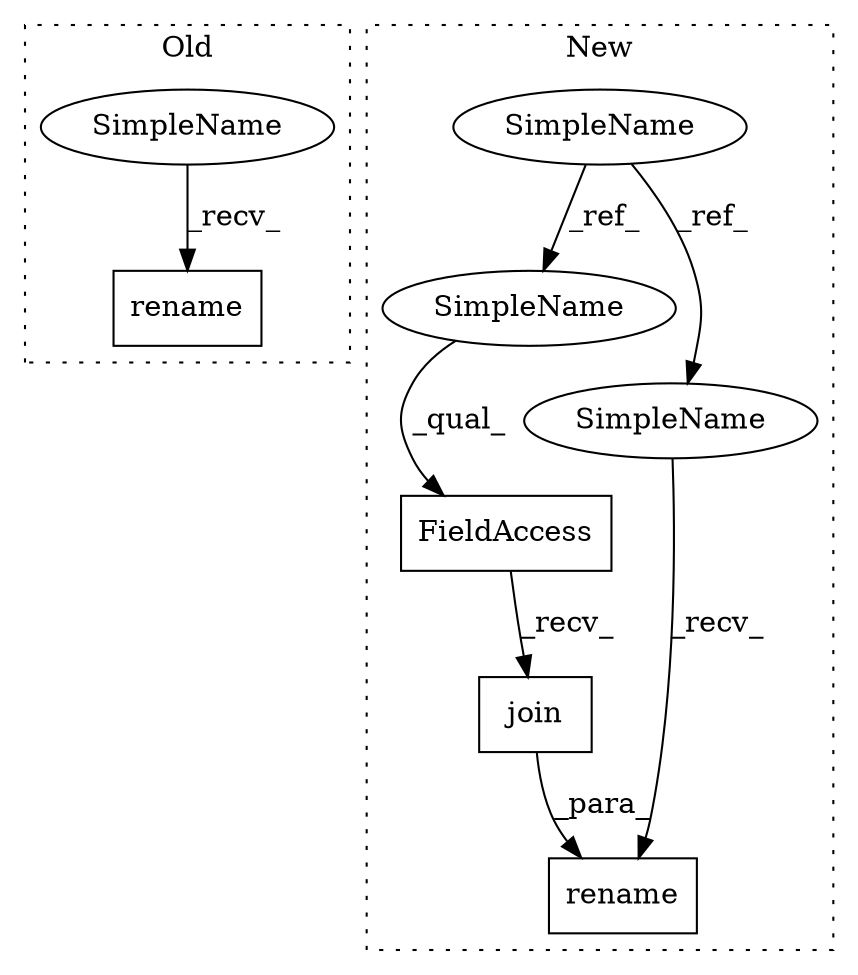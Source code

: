 digraph G {
subgraph cluster0 {
1 [label="rename" a="32" s="6132,6152" l="7,1" shape="box"];
8 [label="SimpleName" a="42" s="6129" l="2" shape="ellipse"];
label = "Old";
style="dotted";
}
subgraph cluster1 {
2 [label="join" a="32" s="6149,6163" l="5,1" shape="box"];
3 [label="FieldAccess" a="22" s="6141" l="7" shape="box"];
4 [label="SimpleName" a="42" s="5688" l="2" shape="ellipse"];
5 [label="rename" a="32" s="6125,6164" l="7,1" shape="box"];
6 [label="SimpleName" a="42" s="6141" l="2" shape="ellipse"];
7 [label="SimpleName" a="42" s="6122" l="2" shape="ellipse"];
label = "New";
style="dotted";
}
2 -> 5 [label="_para_"];
3 -> 2 [label="_recv_"];
4 -> 7 [label="_ref_"];
4 -> 6 [label="_ref_"];
6 -> 3 [label="_qual_"];
7 -> 5 [label="_recv_"];
8 -> 1 [label="_recv_"];
}